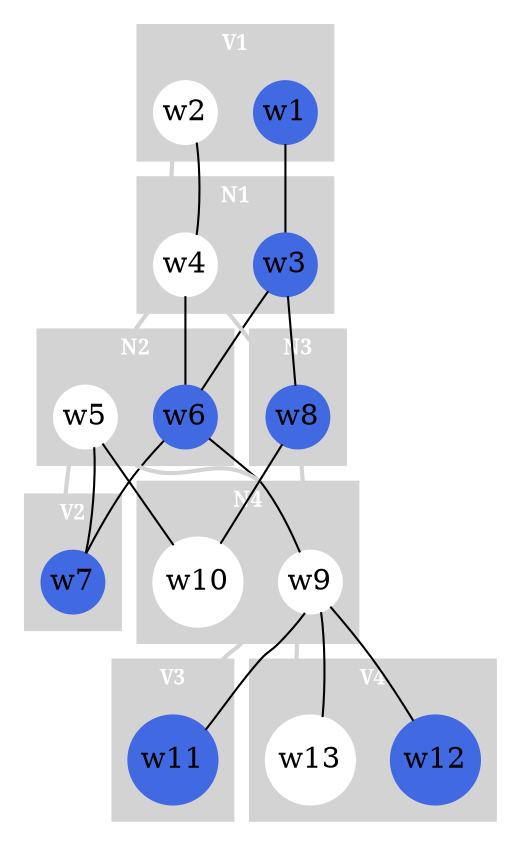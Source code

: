 graph M003 {

	compound=true;

	subgraph cluster0 {
		node [style=filled, shape=circle, color=white, height=0.3, width=0.3, margin=0.0];

		style=filled;
		color=lightgrey;

		fontcolor=white;
		fontname=bold;
		fontsize=10;

		label="V1";

		w1 [color=royalblue];		w2;
	}

	subgraph cluster1 {
		node [style=filled, shape=circle, color=white, height=0.3, width=0.3, margin=0.0];

		style=filled;
		color=lightgrey;

		fontcolor=white;
		fontname=bold;
		fontsize=10;

		label="N1";

		w3 [color=royalblue];		w4;
	}

	subgraph cluster2 {
		node [style=filled, shape=circle, color=white, height=0.3, width=0.3, margin=0.0];

		style=filled;
		color=lightgrey;

		fontcolor=white;
		fontname=bold;
		fontsize=10;

		label="N2";

		w6 [color=royalblue];		w5;
	}

	subgraph cluster3 {
		node [style=filled, shape=circle, color=white, height=0.3, width=0.3, margin=0.0];

		style=filled;
		color=lightgrey;

		fontcolor=white;
		fontname=bold;
		fontsize=10;

		label="V2";

		w7 [color=royalblue];	}

	subgraph cluster4 {
		node [style=filled, shape=circle, color=white, height=0.3, width=0.3, margin=0.0];

		style=filled;
		color=lightgrey;

		fontcolor=white;
		fontname=bold;
		fontsize=10;

		label="N4";

		w10;
		w9;
	}

	subgraph cluster5 {
		node [style=filled, shape=circle, color=white, height=0.3, width=0.3, margin=0.0];

		style=filled;
		color=lightgrey;

		fontcolor=white;
		fontname=bold;
		fontsize=10;

		label="N3";

		w8 [color=royalblue];	}

	subgraph cluster6 {
		node [style=filled, shape=circle, color=white, height=0.3, width=0.3, margin=0.0];

		style=filled;
		color=lightgrey;

		fontcolor=white;
		fontname=bold;
		fontsize=10;

		label="V3";

		w11 [color=royalblue];	}

	subgraph cluster7 {
		node [style=filled, shape=circle, color=white, height=0.3, width=0.3, margin=0.0];

		style=filled;
		color=lightgrey;

		fontcolor=white;
		fontname=bold;
		fontsize=10;

		label="V4";

		w12 [color=royalblue];		w13;
	}

	w2 -- w4 [ltail=cluster0, lhead=cluster1, penwidth=2, color=lightgrey];
	w4 -- w5 [ltail=cluster1, lhead=cluster2, penwidth=2, color=lightgrey];
	w4 -- w8 [ltail=cluster1, lhead=cluster5, penwidth=2, color=lightgrey];
	w5 -- w7 [ltail=cluster2, lhead=cluster3, penwidth=2, color=lightgrey];
	w5 -- w9 [ltail=cluster2, lhead=cluster4, penwidth=2, color=lightgrey];
	w9 -- w8 [ltail=cluster4, lhead=cluster5, penwidth=2, color=lightgrey];
	w9 -- w11 [ltail=cluster4, lhead=cluster6, penwidth=2, color=lightgrey];
	w9 -- w13 [ltail=cluster4, lhead=cluster7, penwidth=2, color=lightgrey];
	w1 -- w3;
	w3 -- w6;
	w3 -- w8;
	w2 -- w4;
	w4 -- w6;
	w6 -- w7;
	w6 -- w9;
	w8 -- w10;
	w5 -- w7;
	w5 -- w10;
	w9 -- w11;
	w9 -- w12;
	w9 -- w13;
}

